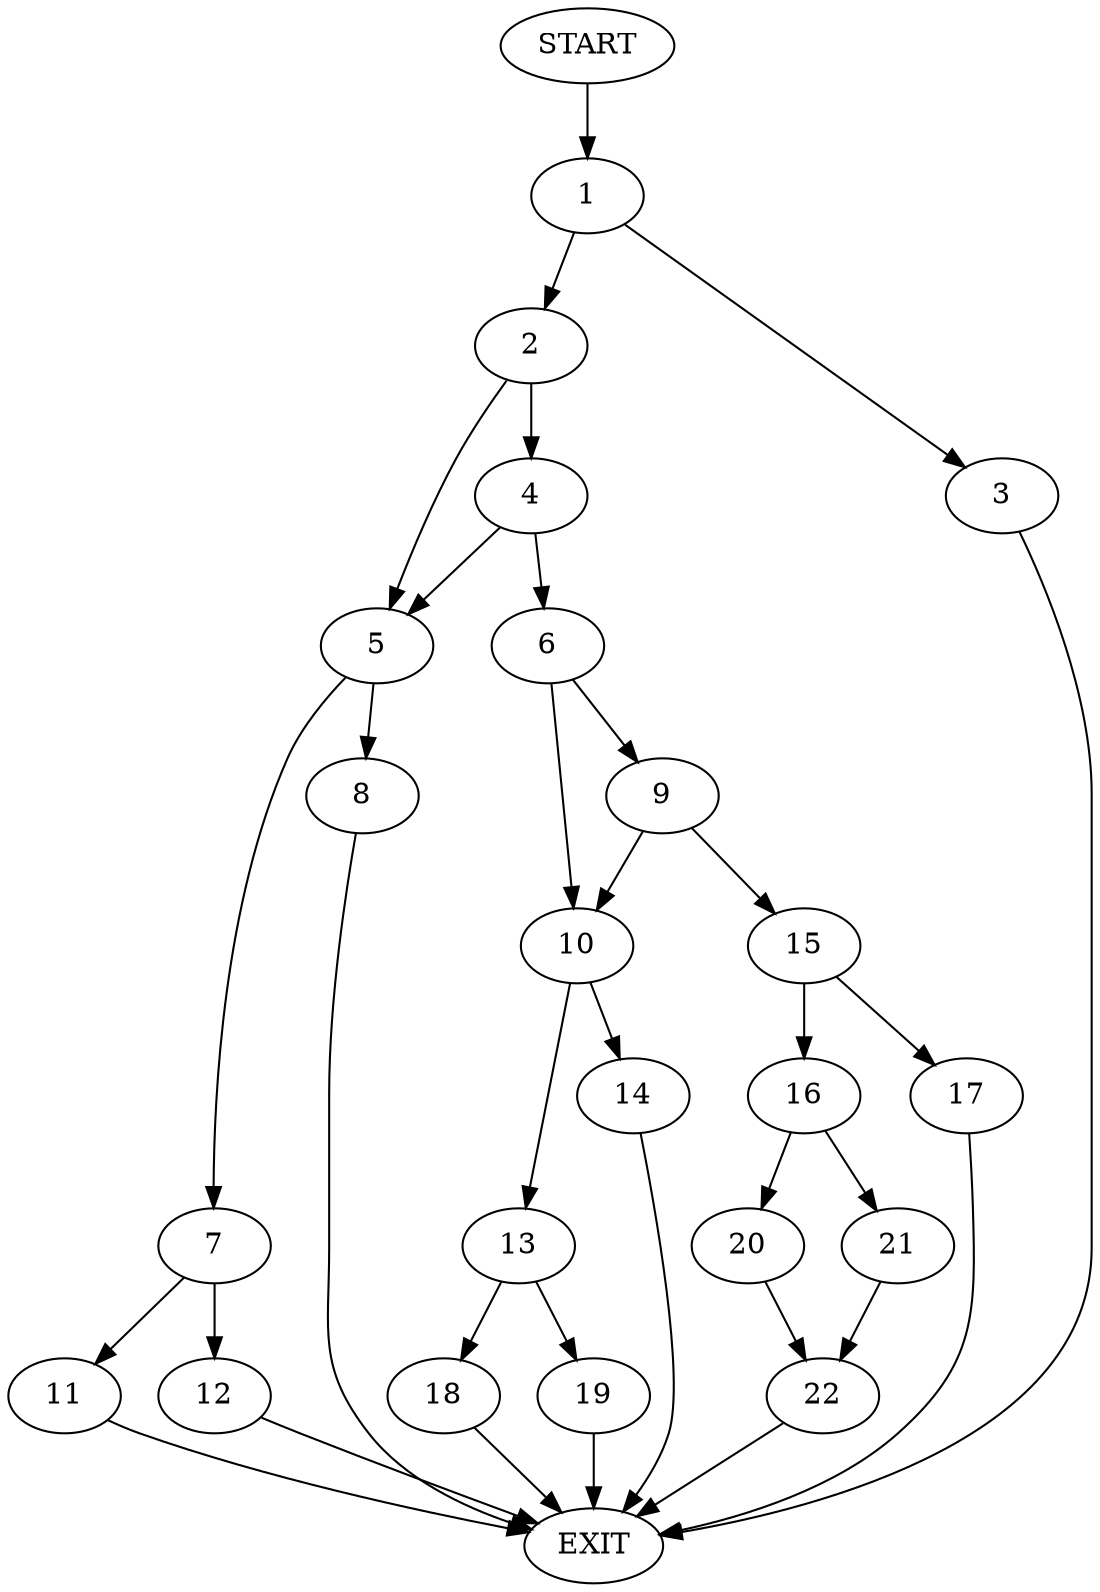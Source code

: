 digraph {
0 [label="START"]
23 [label="EXIT"]
0 -> 1
1 -> 2
1 -> 3
3 -> 23
2 -> 4
2 -> 5
4 -> 5
4 -> 6
5 -> 7
5 -> 8
6 -> 9
6 -> 10
7 -> 11
7 -> 12
8 -> 23
12 -> 23
11 -> 23
10 -> 13
10 -> 14
9 -> 15
9 -> 10
15 -> 16
15 -> 17
14 -> 23
13 -> 18
13 -> 19
18 -> 23
19 -> 23
16 -> 20
16 -> 21
17 -> 23
20 -> 22
21 -> 22
22 -> 23
}
